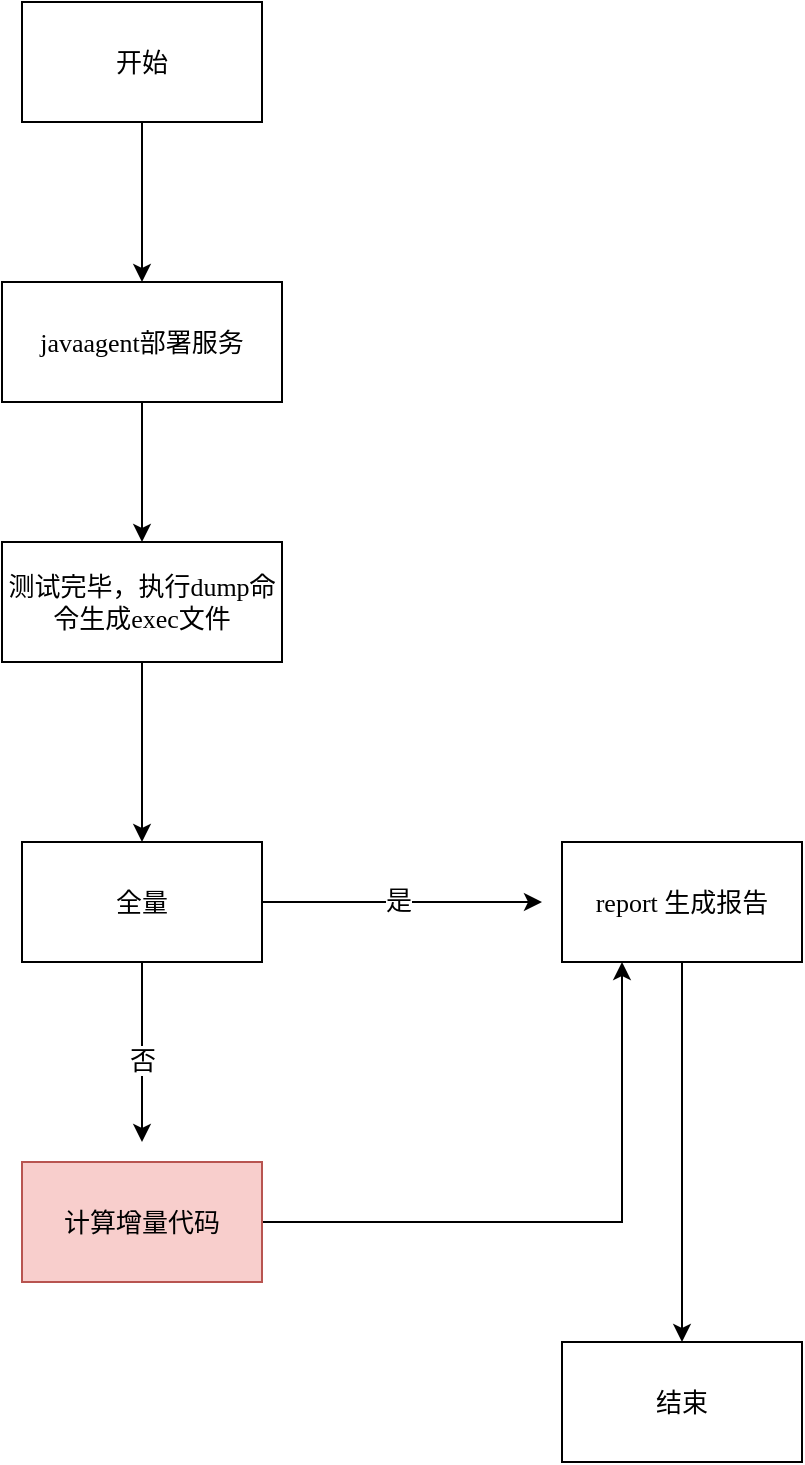<mxfile version="22.0.3" type="device">
  <diagram name="增量统计方案" id="gfleWx9gH6wlCJ9eNgpw">
    <mxGraphModel dx="1434" dy="854" grid="1" gridSize="10" guides="1" tooltips="1" connect="1" arrows="1" fold="1" page="1" pageScale="1" pageWidth="827" pageHeight="1169" math="0" shadow="0">
      <root>
        <mxCell id="0" />
        <mxCell id="1" parent="0" />
        <mxCell id="1c-KG4fUQ0D95Aer6QDa-17" style="edgeStyle=orthogonalEdgeStyle;rounded=0;orthogonalLoop=1;jettySize=auto;html=1;entryX=0.5;entryY=0;entryDx=0;entryDy=0;fontFamily=Comic Sans MS;fontSize=13;" edge="1" parent="1" source="1c-KG4fUQ0D95Aer6QDa-1" target="1c-KG4fUQ0D95Aer6QDa-2">
          <mxGeometry relative="1" as="geometry" />
        </mxCell>
        <mxCell id="1c-KG4fUQ0D95Aer6QDa-1" value="开始" style="rounded=0;whiteSpace=wrap;html=1;fontFamily=Comic Sans MS;fontSize=13;" vertex="1" parent="1">
          <mxGeometry x="110" y="60" width="120" height="60" as="geometry" />
        </mxCell>
        <mxCell id="1c-KG4fUQ0D95Aer6QDa-18" style="edgeStyle=orthogonalEdgeStyle;rounded=0;orthogonalLoop=1;jettySize=auto;html=1;entryX=0.5;entryY=0;entryDx=0;entryDy=0;fontFamily=Comic Sans MS;fontSize=13;" edge="1" parent="1" source="1c-KG4fUQ0D95Aer6QDa-2" target="1c-KG4fUQ0D95Aer6QDa-3">
          <mxGeometry relative="1" as="geometry" />
        </mxCell>
        <mxCell id="1c-KG4fUQ0D95Aer6QDa-2" value="javaagent部署服务" style="rounded=0;whiteSpace=wrap;html=1;fontFamily=Comic Sans MS;fontSize=13;" vertex="1" parent="1">
          <mxGeometry x="100" y="200" width="140" height="60" as="geometry" />
        </mxCell>
        <mxCell id="1c-KG4fUQ0D95Aer6QDa-19" style="edgeStyle=orthogonalEdgeStyle;rounded=0;orthogonalLoop=1;jettySize=auto;html=1;entryX=0.5;entryY=0;entryDx=0;entryDy=0;fontFamily=Comic Sans MS;fontSize=13;" edge="1" parent="1" source="1c-KG4fUQ0D95Aer6QDa-3" target="1c-KG4fUQ0D95Aer6QDa-7">
          <mxGeometry relative="1" as="geometry" />
        </mxCell>
        <mxCell id="1c-KG4fUQ0D95Aer6QDa-3" value="测试完毕，执行dump命令生成exec文件" style="rounded=0;whiteSpace=wrap;html=1;fontFamily=Comic Sans MS;fontSize=13;" vertex="1" parent="1">
          <mxGeometry x="100" y="330" width="140" height="60" as="geometry" />
        </mxCell>
        <mxCell id="1c-KG4fUQ0D95Aer6QDa-10" style="edgeStyle=orthogonalEdgeStyle;rounded=0;orthogonalLoop=1;jettySize=auto;html=1;fontFamily=Comic Sans MS;fontSize=13;" edge="1" parent="1" source="1c-KG4fUQ0D95Aer6QDa-7">
          <mxGeometry relative="1" as="geometry">
            <mxPoint x="370" y="510" as="targetPoint" />
          </mxGeometry>
        </mxCell>
        <mxCell id="1c-KG4fUQ0D95Aer6QDa-12" value="是" style="edgeLabel;html=1;align=center;verticalAlign=middle;resizable=0;points=[];fontFamily=Comic Sans MS;fontSize=13;" vertex="1" connectable="0" parent="1c-KG4fUQ0D95Aer6QDa-10">
          <mxGeometry x="-0.032" y="-4" relative="1" as="geometry">
            <mxPoint y="-5" as="offset" />
          </mxGeometry>
        </mxCell>
        <mxCell id="1c-KG4fUQ0D95Aer6QDa-11" style="edgeStyle=orthogonalEdgeStyle;rounded=0;orthogonalLoop=1;jettySize=auto;html=1;fontFamily=Comic Sans MS;fontSize=13;" edge="1" parent="1" source="1c-KG4fUQ0D95Aer6QDa-7">
          <mxGeometry relative="1" as="geometry">
            <mxPoint x="170" y="630" as="targetPoint" />
          </mxGeometry>
        </mxCell>
        <mxCell id="1c-KG4fUQ0D95Aer6QDa-13" value="否" style="edgeLabel;html=1;align=center;verticalAlign=middle;resizable=0;points=[];fontFamily=Comic Sans MS;fontSize=13;" vertex="1" connectable="0" parent="1c-KG4fUQ0D95Aer6QDa-11">
          <mxGeometry x="0.094" y="-1" relative="1" as="geometry">
            <mxPoint as="offset" />
          </mxGeometry>
        </mxCell>
        <mxCell id="1c-KG4fUQ0D95Aer6QDa-7" value="全量" style="rounded=0;whiteSpace=wrap;html=1;fontFamily=Comic Sans MS;fontSize=13;" vertex="1" parent="1">
          <mxGeometry x="110" y="480" width="120" height="60" as="geometry" />
        </mxCell>
        <mxCell id="1c-KG4fUQ0D95Aer6QDa-16" style="edgeStyle=orthogonalEdgeStyle;rounded=0;orthogonalLoop=1;jettySize=auto;html=1;fontFamily=Comic Sans MS;fontSize=13;" edge="1" parent="1" source="1c-KG4fUQ0D95Aer6QDa-8" target="1c-KG4fUQ0D95Aer6QDa-15">
          <mxGeometry relative="1" as="geometry" />
        </mxCell>
        <mxCell id="1c-KG4fUQ0D95Aer6QDa-8" value="report 生成报告" style="rounded=0;whiteSpace=wrap;html=1;fontFamily=Comic Sans MS;fontSize=13;" vertex="1" parent="1">
          <mxGeometry x="380" y="480" width="120" height="60" as="geometry" />
        </mxCell>
        <mxCell id="1c-KG4fUQ0D95Aer6QDa-14" style="edgeStyle=orthogonalEdgeStyle;rounded=0;orthogonalLoop=1;jettySize=auto;html=1;entryX=0.25;entryY=1;entryDx=0;entryDy=0;fontFamily=Comic Sans MS;fontSize=13;" edge="1" parent="1" source="1c-KG4fUQ0D95Aer6QDa-9" target="1c-KG4fUQ0D95Aer6QDa-8">
          <mxGeometry relative="1" as="geometry" />
        </mxCell>
        <mxCell id="1c-KG4fUQ0D95Aer6QDa-9" value="计算增量代码" style="rounded=0;whiteSpace=wrap;html=1;fillColor=#f8cecc;strokeColor=#b85450;fontFamily=Comic Sans MS;fontSize=13;" vertex="1" parent="1">
          <mxGeometry x="110" y="640" width="120" height="60" as="geometry" />
        </mxCell>
        <mxCell id="1c-KG4fUQ0D95Aer6QDa-15" value="结束" style="rounded=0;whiteSpace=wrap;html=1;fontFamily=Comic Sans MS;fontSize=13;" vertex="1" parent="1">
          <mxGeometry x="380" y="730" width="120" height="60" as="geometry" />
        </mxCell>
      </root>
    </mxGraphModel>
  </diagram>
</mxfile>

